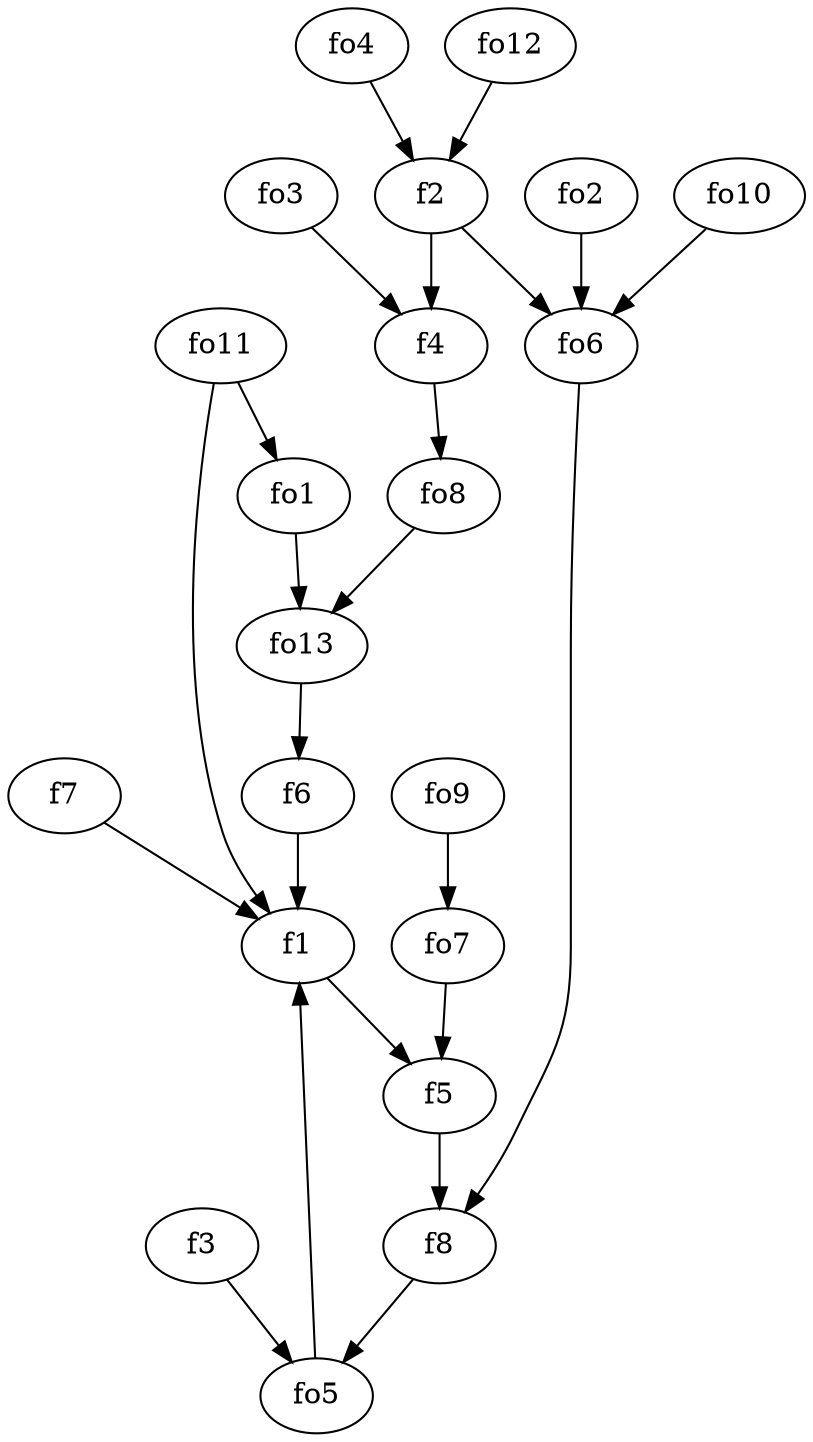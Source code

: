 strict digraph  {
f1;
f2;
f3;
f4;
f5;
f6;
f7;
f8;
fo1;
fo2;
fo3;
fo4;
fo5;
fo6;
fo7;
fo8;
fo9;
fo10;
fo11;
fo12;
fo13;
f1 -> f5  [weight=2];
f2 -> fo6  [weight=2];
f2 -> f4  [weight=2];
f3 -> fo5  [weight=2];
f4 -> fo8  [weight=2];
f5 -> f8  [weight=2];
f6 -> f1  [weight=2];
f7 -> f1  [weight=2];
f8 -> fo5  [weight=2];
fo1 -> fo13  [weight=2];
fo2 -> fo6  [weight=2];
fo3 -> f4  [weight=2];
fo4 -> f2  [weight=2];
fo5 -> f1  [weight=2];
fo6 -> f8  [weight=2];
fo7 -> f5  [weight=2];
fo8 -> fo13  [weight=2];
fo9 -> fo7  [weight=2];
fo10 -> fo6  [weight=2];
fo11 -> fo1  [weight=2];
fo11 -> f1  [weight=2];
fo12 -> f2  [weight=2];
fo13 -> f6  [weight=2];
}

